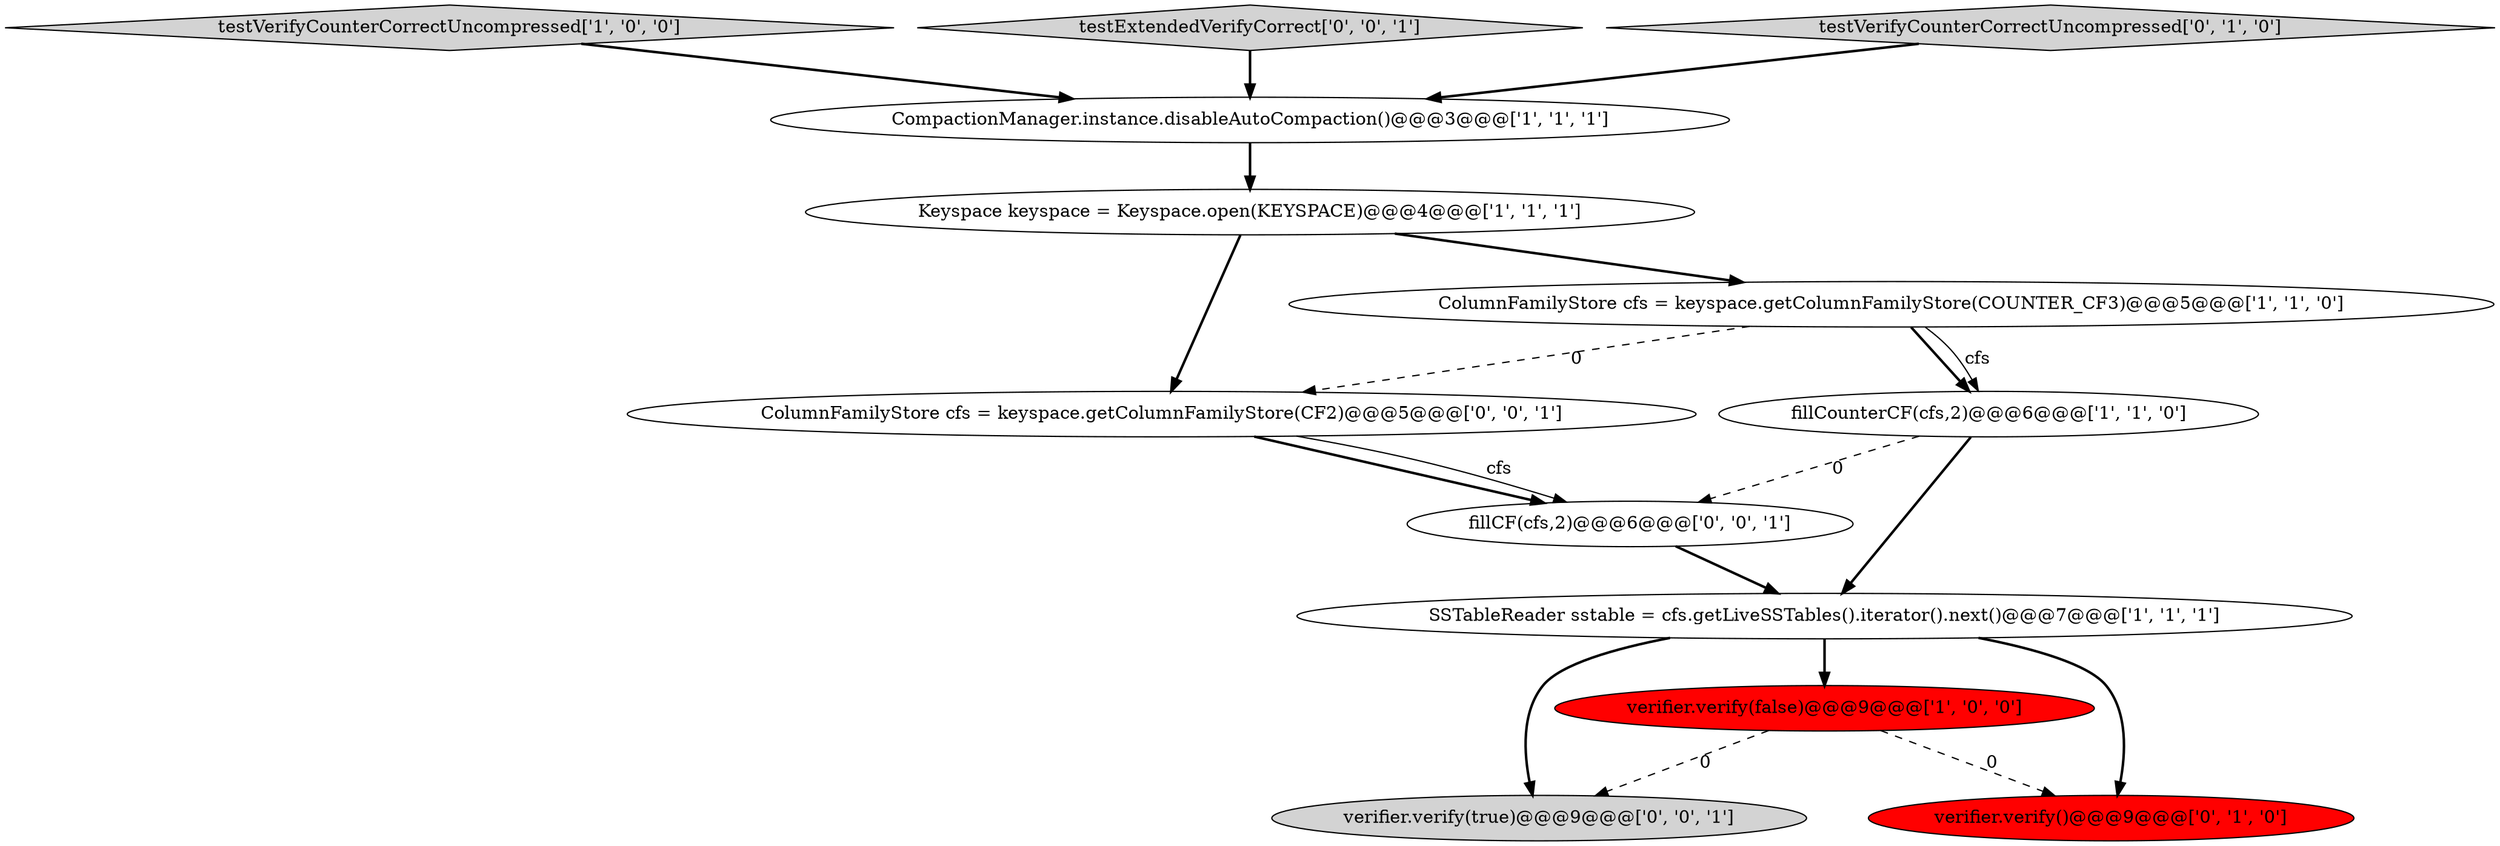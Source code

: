 digraph {
0 [style = filled, label = "CompactionManager.instance.disableAutoCompaction()@@@3@@@['1', '1', '1']", fillcolor = white, shape = ellipse image = "AAA0AAABBB1BBB"];
6 [style = filled, label = "testVerifyCounterCorrectUncompressed['1', '0', '0']", fillcolor = lightgray, shape = diamond image = "AAA0AAABBB1BBB"];
10 [style = filled, label = "verifier.verify(true)@@@9@@@['0', '0', '1']", fillcolor = lightgray, shape = ellipse image = "AAA0AAABBB3BBB"];
12 [style = filled, label = "fillCF(cfs,2)@@@6@@@['0', '0', '1']", fillcolor = white, shape = ellipse image = "AAA0AAABBB3BBB"];
3 [style = filled, label = "SSTableReader sstable = cfs.getLiveSSTables().iterator().next()@@@7@@@['1', '1', '1']", fillcolor = white, shape = ellipse image = "AAA0AAABBB1BBB"];
2 [style = filled, label = "verifier.verify(false)@@@9@@@['1', '0', '0']", fillcolor = red, shape = ellipse image = "AAA1AAABBB1BBB"];
1 [style = filled, label = "fillCounterCF(cfs,2)@@@6@@@['1', '1', '0']", fillcolor = white, shape = ellipse image = "AAA0AAABBB1BBB"];
11 [style = filled, label = "ColumnFamilyStore cfs = keyspace.getColumnFamilyStore(CF2)@@@5@@@['0', '0', '1']", fillcolor = white, shape = ellipse image = "AAA0AAABBB3BBB"];
8 [style = filled, label = "verifier.verify()@@@9@@@['0', '1', '0']", fillcolor = red, shape = ellipse image = "AAA1AAABBB2BBB"];
4 [style = filled, label = "Keyspace keyspace = Keyspace.open(KEYSPACE)@@@4@@@['1', '1', '1']", fillcolor = white, shape = ellipse image = "AAA0AAABBB1BBB"];
9 [style = filled, label = "testExtendedVerifyCorrect['0', '0', '1']", fillcolor = lightgray, shape = diamond image = "AAA0AAABBB3BBB"];
5 [style = filled, label = "ColumnFamilyStore cfs = keyspace.getColumnFamilyStore(COUNTER_CF3)@@@5@@@['1', '1', '0']", fillcolor = white, shape = ellipse image = "AAA0AAABBB1BBB"];
7 [style = filled, label = "testVerifyCounterCorrectUncompressed['0', '1', '0']", fillcolor = lightgray, shape = diamond image = "AAA0AAABBB2BBB"];
1->3 [style = bold, label=""];
3->10 [style = bold, label=""];
5->1 [style = bold, label=""];
1->12 [style = dashed, label="0"];
7->0 [style = bold, label=""];
6->0 [style = bold, label=""];
11->12 [style = bold, label=""];
12->3 [style = bold, label=""];
5->1 [style = solid, label="cfs"];
9->0 [style = bold, label=""];
3->2 [style = bold, label=""];
4->11 [style = bold, label=""];
11->12 [style = solid, label="cfs"];
5->11 [style = dashed, label="0"];
0->4 [style = bold, label=""];
2->8 [style = dashed, label="0"];
4->5 [style = bold, label=""];
3->8 [style = bold, label=""];
2->10 [style = dashed, label="0"];
}
